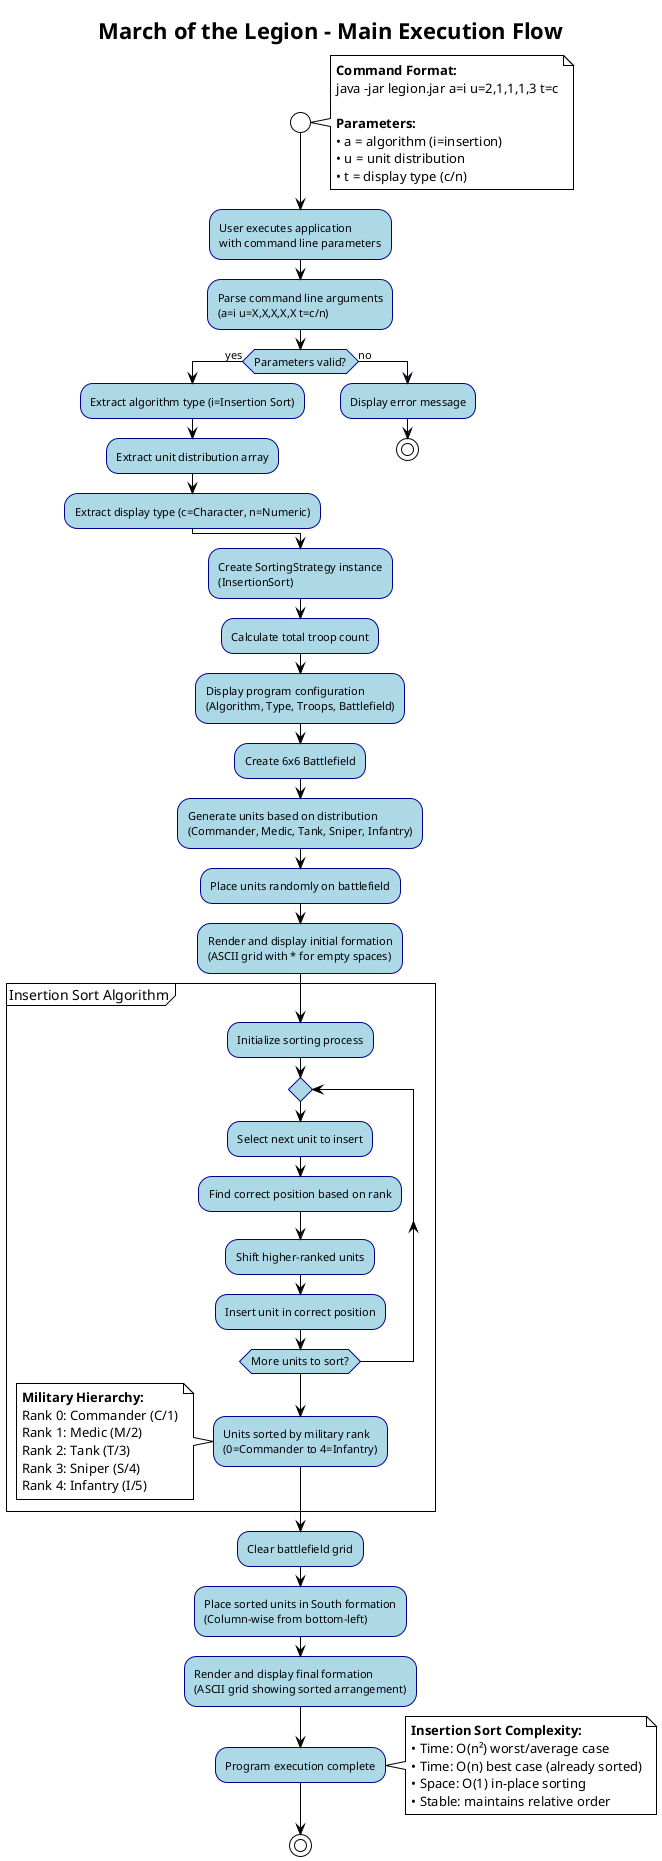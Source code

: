 @startuml activity-diagram
!theme plain
skinparam activity {
    BackgroundColor lightblue
    BorderColor darkblue
    FontSize 11
}

title March of the Legion - Main Execution Flow

start

note right
    **Command Format:**
    java -jar legion.jar a=i u=2,1,1,1,3 t=c

    **Parameters:**
    • a = algorithm (i=insertion)
    • u = unit distribution
    • t = display type (c/n)
end note

:User executes application\nwith command line parameters;

:Parse command line arguments\n(a=i u=X,X,X,X,X t=c/n);

if (Parameters valid?) then (yes)
    :Extract algorithm type (i=Insertion Sort);
    :Extract unit distribution array;
    :Extract display type (c=Character, n=Numeric);
else (no)
    :Display error message;
    stop
endif

:Create SortingStrategy instance\n(InsertionSort);

:Calculate total troop count;

:Display program configuration\n(Algorithm, Type, Troops, Battlefield);

:Create 6x6 Battlefield;

:Generate units based on distribution\n(Commander, Medic, Tank, Sniper, Infantry);

:Place units randomly on battlefield;

:Render and display initial formation\n(ASCII grid with * for empty spaces);

partition "Insertion Sort Algorithm" {
    :Initialize sorting process;

    repeat
        :Select next unit to insert;
        :Find correct position based on rank;
        :Shift higher-ranked units;
        :Insert unit in correct position;
    repeat while (More units to sort?)

    :Units sorted by military rank\n(0=Commander to 4=Infantry);
}

note left
    **Military Hierarchy:**
    Rank 0: Commander (C/1)
    Rank 1: Medic (M/2)
    Rank 2: Tank (T/3)
    Rank 3: Sniper (S/4)
    Rank 4: Infantry (I/5)
end note

:Clear battlefield grid;

:Place sorted units in South formation\n(Column-wise from bottom-left);

:Render and display final formation\n(ASCII grid showing sorted arrangement);

:Program execution complete;

note right
    **Insertion Sort Complexity:**
    • Time: O(n²) worst/average case
    • Time: O(n) best case (already sorted)
    • Space: O(1) in-place sorting
    • Stable: maintains relative order
end note

stop

@enduml